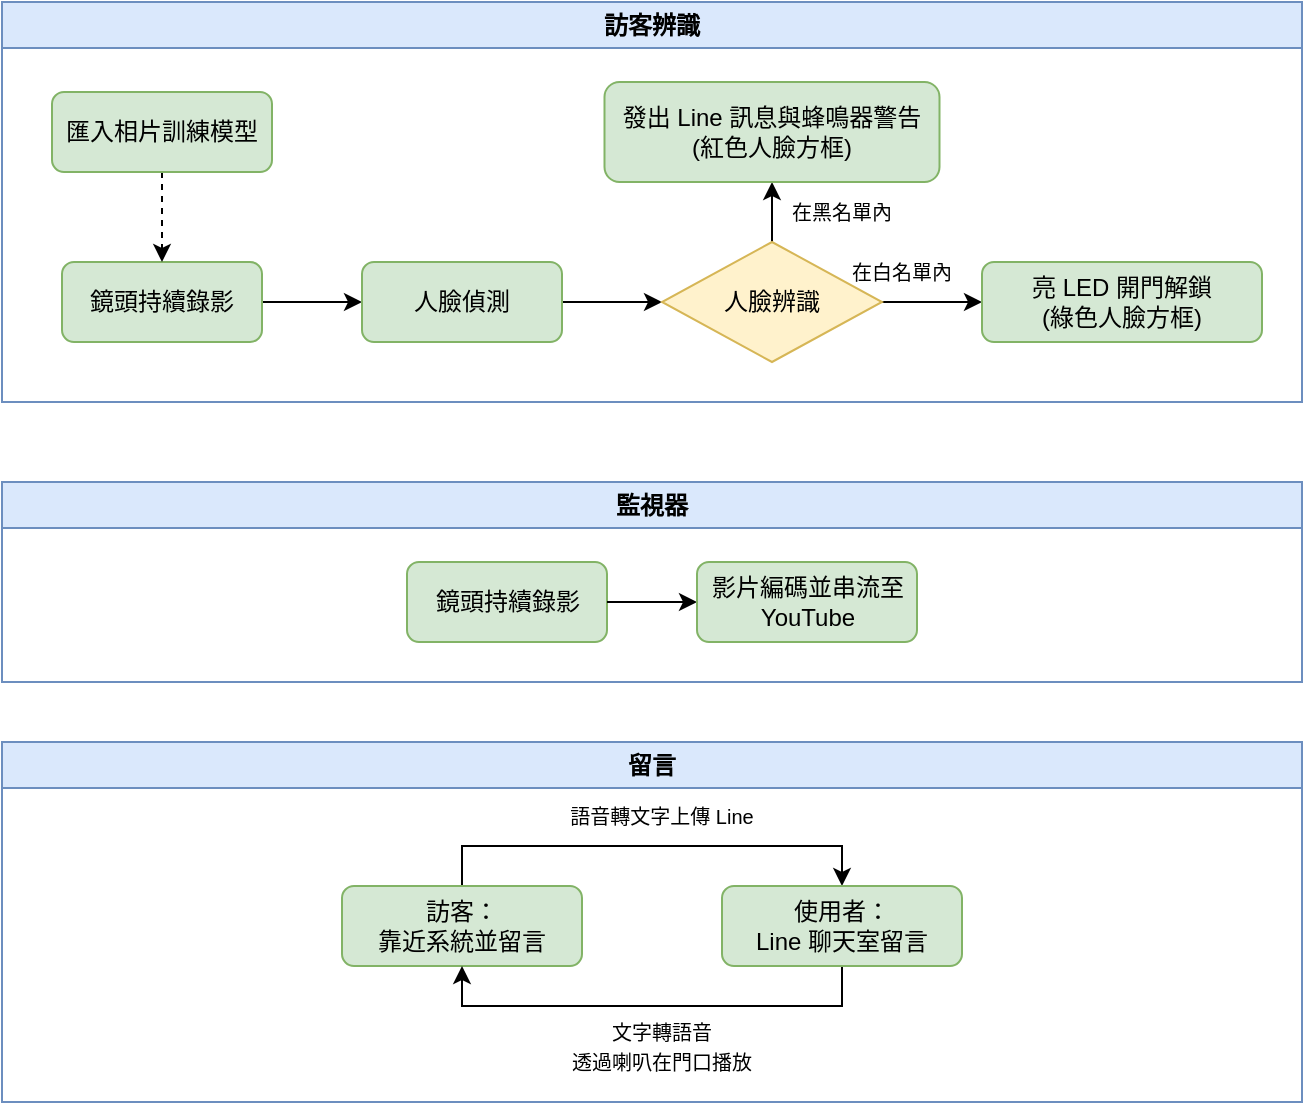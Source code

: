<mxfile version="24.3.1" type="device">
  <diagram name="第 1 页" id="naWwAU6ttqKDUAambhte">
    <mxGraphModel dx="954" dy="615" grid="0" gridSize="10" guides="1" tooltips="1" connect="1" arrows="1" fold="1" page="1" pageScale="1" pageWidth="1654" pageHeight="1169" math="0" shadow="0">
      <root>
        <mxCell id="0" />
        <mxCell id="1" parent="0" />
        <mxCell id="U4aOv4KHRuSzYrQDEgQA-8" style="edgeStyle=orthogonalEdgeStyle;rounded=0;orthogonalLoop=1;jettySize=auto;html=1;exitX=1;exitY=0.5;exitDx=0;exitDy=0;entryX=0;entryY=0.5;entryDx=0;entryDy=0;" edge="1" parent="1" source="U4aOv4KHRuSzYrQDEgQA-1" target="U4aOv4KHRuSzYrQDEgQA-2">
          <mxGeometry relative="1" as="geometry" />
        </mxCell>
        <mxCell id="U4aOv4KHRuSzYrQDEgQA-1" value="鏡頭持續錄影" style="rounded=1;whiteSpace=wrap;html=1;fillColor=#d5e8d4;strokeColor=#82b366;" vertex="1" parent="1">
          <mxGeometry x="280" y="250" width="100" height="40" as="geometry" />
        </mxCell>
        <mxCell id="U4aOv4KHRuSzYrQDEgQA-9" style="edgeStyle=orthogonalEdgeStyle;rounded=0;orthogonalLoop=1;jettySize=auto;html=1;exitX=1;exitY=0.5;exitDx=0;exitDy=0;entryX=0;entryY=0.5;entryDx=0;entryDy=0;" edge="1" parent="1" source="U4aOv4KHRuSzYrQDEgQA-2" target="U4aOv4KHRuSzYrQDEgQA-4">
          <mxGeometry relative="1" as="geometry" />
        </mxCell>
        <mxCell id="U4aOv4KHRuSzYrQDEgQA-2" value="人臉偵測" style="rounded=1;whiteSpace=wrap;html=1;fillColor=#d5e8d4;strokeColor=#82b366;" vertex="1" parent="1">
          <mxGeometry x="430" y="250" width="100" height="40" as="geometry" />
        </mxCell>
        <mxCell id="U4aOv4KHRuSzYrQDEgQA-24" style="edgeStyle=orthogonalEdgeStyle;rounded=0;orthogonalLoop=1;jettySize=auto;html=1;entryX=0.5;entryY=0;entryDx=0;entryDy=0;dashed=1;" edge="1" parent="1" source="U4aOv4KHRuSzYrQDEgQA-3" target="U4aOv4KHRuSzYrQDEgQA-1">
          <mxGeometry relative="1" as="geometry" />
        </mxCell>
        <mxCell id="U4aOv4KHRuSzYrQDEgQA-3" value="匯入相片訓練模型" style="rounded=1;whiteSpace=wrap;html=1;fillColor=#d5e8d4;strokeColor=#82b366;" vertex="1" parent="1">
          <mxGeometry x="275" y="165" width="110" height="40" as="geometry" />
        </mxCell>
        <mxCell id="U4aOv4KHRuSzYrQDEgQA-11" style="edgeStyle=orthogonalEdgeStyle;rounded=0;orthogonalLoop=1;jettySize=auto;html=1;exitX=1;exitY=0.5;exitDx=0;exitDy=0;" edge="1" parent="1" source="U4aOv4KHRuSzYrQDEgQA-4" target="U4aOv4KHRuSzYrQDEgQA-5">
          <mxGeometry relative="1" as="geometry" />
        </mxCell>
        <mxCell id="U4aOv4KHRuSzYrQDEgQA-25" style="edgeStyle=orthogonalEdgeStyle;rounded=0;orthogonalLoop=1;jettySize=auto;html=1;exitX=0.5;exitY=0;exitDx=0;exitDy=0;entryX=0.5;entryY=1;entryDx=0;entryDy=0;" edge="1" parent="1" source="U4aOv4KHRuSzYrQDEgQA-4" target="U4aOv4KHRuSzYrQDEgQA-6">
          <mxGeometry relative="1" as="geometry" />
        </mxCell>
        <mxCell id="U4aOv4KHRuSzYrQDEgQA-4" value="人臉辨識" style="rhombus;whiteSpace=wrap;html=1;fillColor=#fff2cc;strokeColor=#d6b656;" vertex="1" parent="1">
          <mxGeometry x="580" y="240" width="110" height="60" as="geometry" />
        </mxCell>
        <mxCell id="U4aOv4KHRuSzYrQDEgQA-5" value="亮 LED 開門解鎖&lt;div&gt;(綠色人臉方框)&lt;/div&gt;" style="rounded=1;whiteSpace=wrap;html=1;fillColor=#d5e8d4;strokeColor=#82b366;" vertex="1" parent="1">
          <mxGeometry x="740" y="250" width="140" height="40" as="geometry" />
        </mxCell>
        <mxCell id="U4aOv4KHRuSzYrQDEgQA-6" value="發出 Line 訊息與蜂鳴器警告&lt;div&gt;(紅色人臉方框)&lt;br&gt;&lt;/div&gt;" style="rounded=1;whiteSpace=wrap;html=1;fillColor=#d5e8d4;strokeColor=#82b366;" vertex="1" parent="1">
          <mxGeometry x="551.25" y="160" width="167.5" height="50" as="geometry" />
        </mxCell>
        <mxCell id="U4aOv4KHRuSzYrQDEgQA-15" value="&lt;font style=&quot;font-size: 10px;&quot;&gt;在黑名單內&lt;/font&gt;" style="text;html=1;align=center;verticalAlign=middle;whiteSpace=wrap;rounded=0;" vertex="1" parent="1">
          <mxGeometry x="630" y="210" width="80" height="30" as="geometry" />
        </mxCell>
        <mxCell id="U4aOv4KHRuSzYrQDEgQA-16" value="&lt;font style=&quot;font-size: 10px;&quot;&gt;在白名單內&lt;/font&gt;" style="text;html=1;align=center;verticalAlign=middle;whiteSpace=wrap;rounded=0;" vertex="1" parent="1">
          <mxGeometry x="660" y="240" width="80" height="30" as="geometry" />
        </mxCell>
        <mxCell id="U4aOv4KHRuSzYrQDEgQA-26" value="訪客辨識" style="swimlane;whiteSpace=wrap;html=1;fillColor=#dae8fc;strokeColor=#6c8ebf;" vertex="1" parent="1">
          <mxGeometry x="250" y="120" width="650" height="200" as="geometry" />
        </mxCell>
        <mxCell id="U4aOv4KHRuSzYrQDEgQA-28" value="監視器" style="swimlane;whiteSpace=wrap;html=1;fillColor=#dae8fc;strokeColor=#6c8ebf;" vertex="1" parent="1">
          <mxGeometry x="250" y="360" width="650" height="100" as="geometry" />
        </mxCell>
        <mxCell id="U4aOv4KHRuSzYrQDEgQA-12" value="鏡頭持續錄影" style="rounded=1;whiteSpace=wrap;html=1;fillColor=#d5e8d4;strokeColor=#82b366;" vertex="1" parent="U4aOv4KHRuSzYrQDEgQA-28">
          <mxGeometry x="202.5" y="40" width="100" height="40" as="geometry" />
        </mxCell>
        <mxCell id="U4aOv4KHRuSzYrQDEgQA-14" style="edgeStyle=orthogonalEdgeStyle;rounded=0;orthogonalLoop=1;jettySize=auto;html=1;exitX=1;exitY=0.5;exitDx=0;exitDy=0;" edge="1" parent="U4aOv4KHRuSzYrQDEgQA-28" source="U4aOv4KHRuSzYrQDEgQA-12" target="U4aOv4KHRuSzYrQDEgQA-13">
          <mxGeometry relative="1" as="geometry" />
        </mxCell>
        <mxCell id="U4aOv4KHRuSzYrQDEgQA-13" value="影片編碼並串流至 YouTube" style="rounded=1;whiteSpace=wrap;html=1;fillColor=#d5e8d4;strokeColor=#82b366;" vertex="1" parent="U4aOv4KHRuSzYrQDEgQA-28">
          <mxGeometry x="347.5" y="40" width="110" height="40" as="geometry" />
        </mxCell>
        <mxCell id="U4aOv4KHRuSzYrQDEgQA-29" value="留言" style="swimlane;whiteSpace=wrap;html=1;fillColor=#dae8fc;strokeColor=#6c8ebf;" vertex="1" parent="1">
          <mxGeometry x="250" y="490" width="650" height="180" as="geometry" />
        </mxCell>
        <mxCell id="U4aOv4KHRuSzYrQDEgQA-19" style="edgeStyle=orthogonalEdgeStyle;rounded=0;orthogonalLoop=1;jettySize=auto;html=1;exitX=0.5;exitY=0;exitDx=0;exitDy=0;entryX=0.5;entryY=0;entryDx=0;entryDy=0;" edge="1" parent="U4aOv4KHRuSzYrQDEgQA-29" source="U4aOv4KHRuSzYrQDEgQA-17" target="U4aOv4KHRuSzYrQDEgQA-18">
          <mxGeometry relative="1" as="geometry" />
        </mxCell>
        <mxCell id="U4aOv4KHRuSzYrQDEgQA-17" value="訪客：&lt;div&gt;靠近系統並留言&lt;/div&gt;" style="rounded=1;whiteSpace=wrap;html=1;fillColor=#d5e8d4;strokeColor=#82b366;" vertex="1" parent="U4aOv4KHRuSzYrQDEgQA-29">
          <mxGeometry x="170" y="72" width="120" height="40" as="geometry" />
        </mxCell>
        <mxCell id="U4aOv4KHRuSzYrQDEgQA-20" style="edgeStyle=orthogonalEdgeStyle;rounded=0;orthogonalLoop=1;jettySize=auto;html=1;exitX=0.5;exitY=1;exitDx=0;exitDy=0;entryX=0.5;entryY=1;entryDx=0;entryDy=0;" edge="1" parent="U4aOv4KHRuSzYrQDEgQA-29" source="U4aOv4KHRuSzYrQDEgQA-18" target="U4aOv4KHRuSzYrQDEgQA-17">
          <mxGeometry relative="1" as="geometry" />
        </mxCell>
        <mxCell id="U4aOv4KHRuSzYrQDEgQA-18" value="使用者：&lt;div&gt;Line 聊天室留言&lt;/div&gt;" style="rounded=1;whiteSpace=wrap;html=1;fillColor=#d5e8d4;strokeColor=#82b366;" vertex="1" parent="U4aOv4KHRuSzYrQDEgQA-29">
          <mxGeometry x="360" y="72" width="120" height="40" as="geometry" />
        </mxCell>
        <mxCell id="U4aOv4KHRuSzYrQDEgQA-21" value="&lt;font style=&quot;font-size: 10px;&quot;&gt;語音轉文字上傳 Line&lt;/font&gt;" style="text;html=1;align=center;verticalAlign=middle;whiteSpace=wrap;rounded=0;" vertex="1" parent="U4aOv4KHRuSzYrQDEgQA-29">
          <mxGeometry x="280" y="22" width="100" height="30" as="geometry" />
        </mxCell>
        <mxCell id="U4aOv4KHRuSzYrQDEgQA-23" value="&lt;span style=&quot;font-size: 10px;&quot;&gt;文字轉語音&lt;/span&gt;&lt;div&gt;&lt;span style=&quot;font-size: 10px;&quot;&gt;透過喇叭在門口播放&lt;/span&gt;&lt;/div&gt;" style="text;html=1;align=center;verticalAlign=middle;whiteSpace=wrap;rounded=0;" vertex="1" parent="U4aOv4KHRuSzYrQDEgQA-29">
          <mxGeometry x="280" y="137" width="100" height="30" as="geometry" />
        </mxCell>
      </root>
    </mxGraphModel>
  </diagram>
</mxfile>
